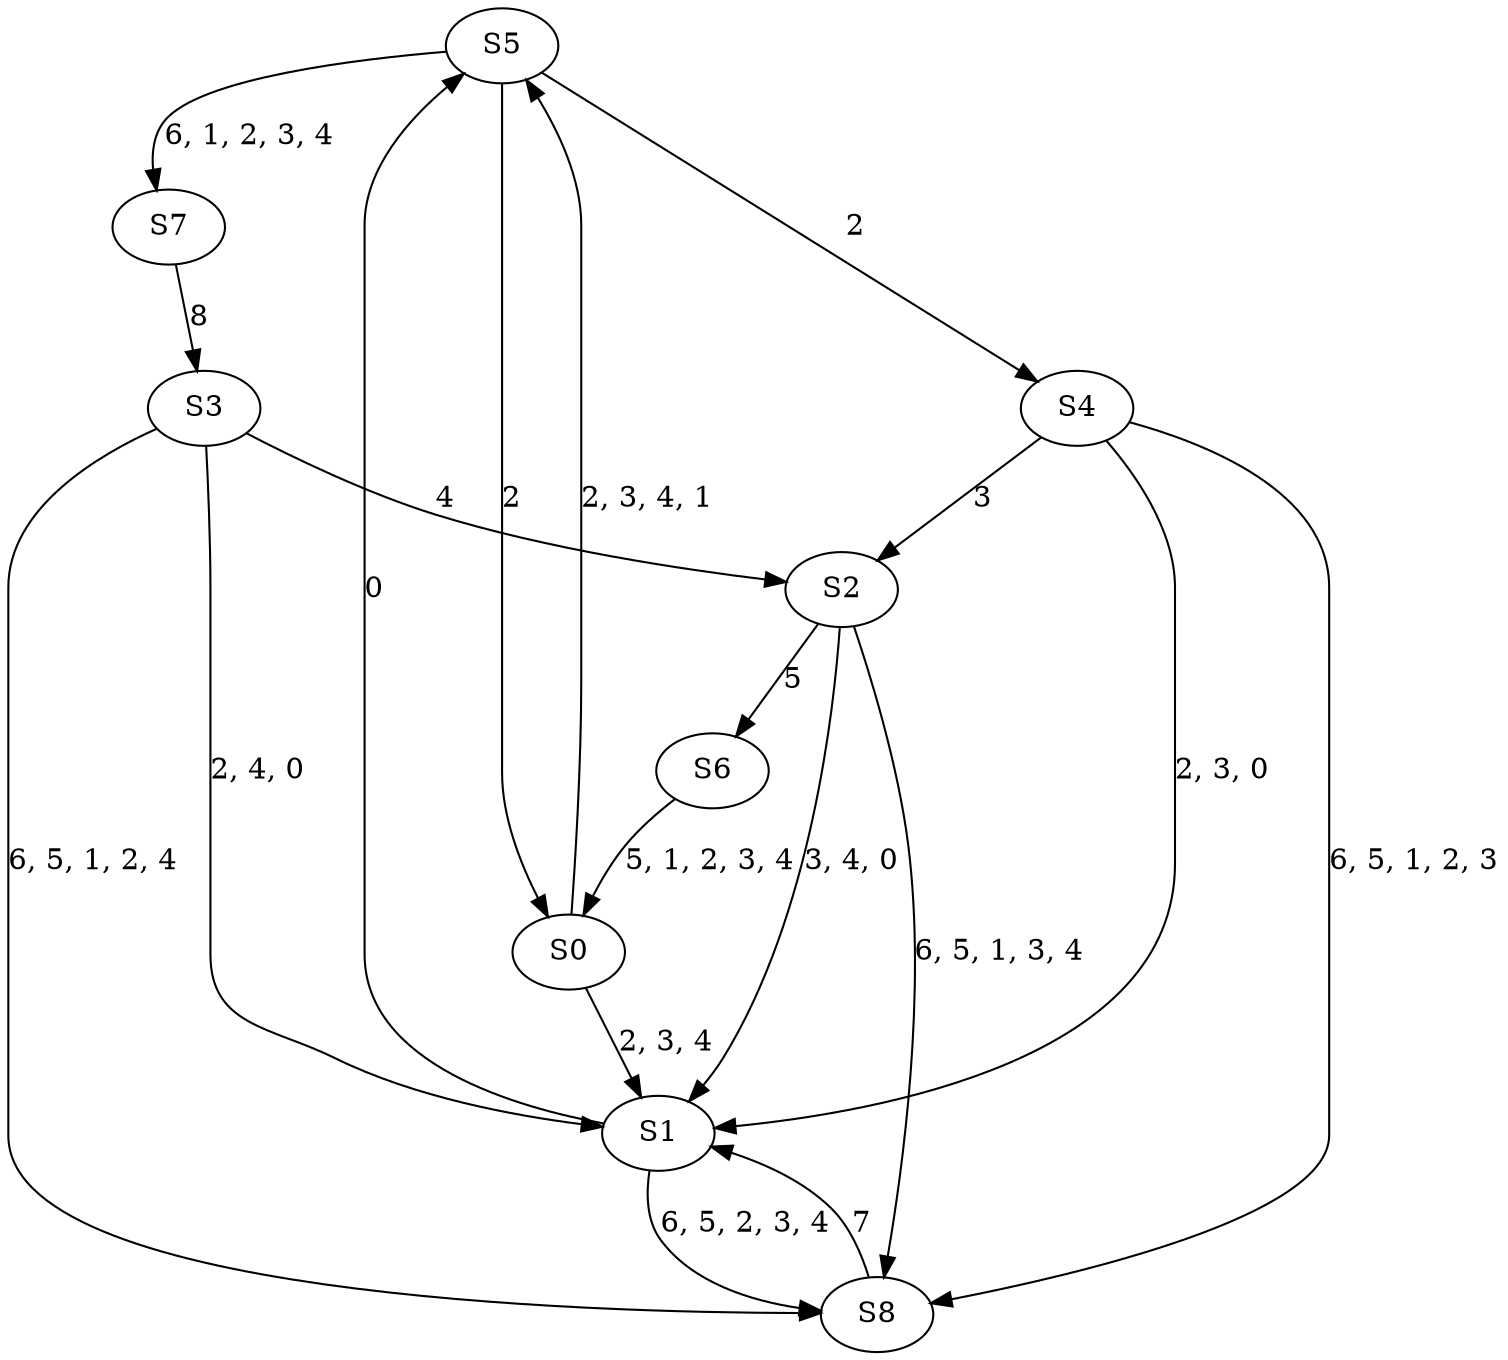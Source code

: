 /*** Dependency Graph (DG) ***/

//Visual Graph on GraphViz: http://graphs.grevian.org/graph

digraph {
S5->S0 [ label = "2" ];
S2->S6 [ label = "5" ];
S6->S0 [ label = "5, 1, 2, 3, 4" ];
S5->S7 [ label = "6, 1, 2, 3, 4" ];
S1->S8 [ label = "6, 5, 2, 3, 4" ];
S2->S8 [ label = "6, 5, 1, 3, 4" ];
S3->S8 [ label = "6, 5, 1, 2, 4" ];
S4->S8 [ label = "6, 5, 1, 2, 3" ];
S2->S1 [ label = "3, 4, 0" ];
S3->S1 [ label = "2, 4, 0" ];
S4->S1 [ label = "2, 3, 0" ];
S0->S5 [ label = "2, 3, 4, 1" ];
S0->S1 [ label = "2, 3, 4" ];
S8->S1 [ label = "7" ];
S7->S3 [ label = "8" ];
S3->S2 [ label = "4" ];
S4->S2 [ label = "3" ];
S5->S4 [ label = "2" ];
S1->S5 [ label = "0" ];
}
